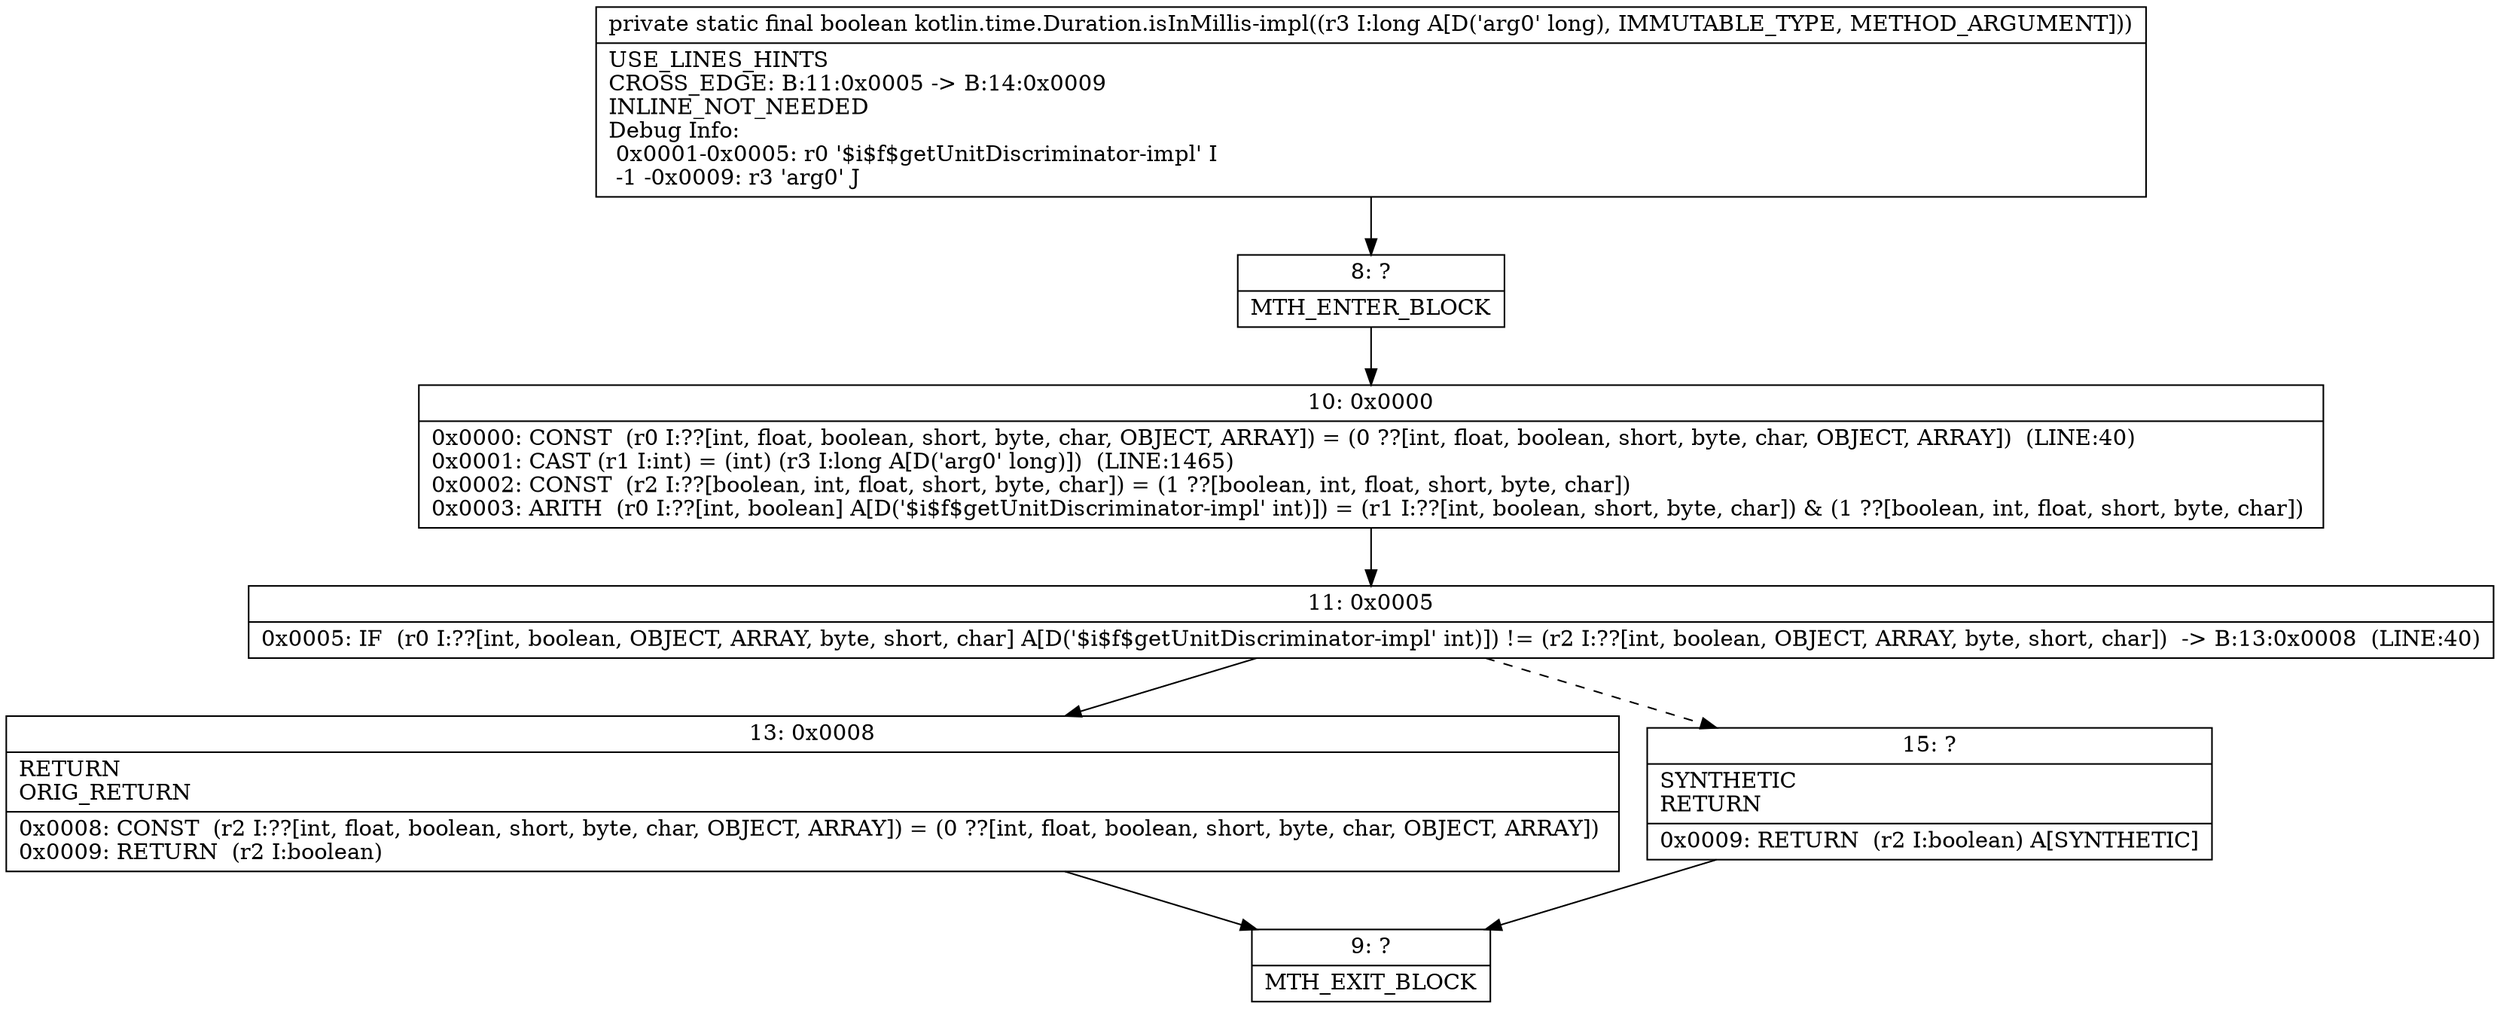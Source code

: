 digraph "CFG forkotlin.time.Duration.isInMillis\-impl(J)Z" {
Node_8 [shape=record,label="{8\:\ ?|MTH_ENTER_BLOCK\l}"];
Node_10 [shape=record,label="{10\:\ 0x0000|0x0000: CONST  (r0 I:??[int, float, boolean, short, byte, char, OBJECT, ARRAY]) = (0 ??[int, float, boolean, short, byte, char, OBJECT, ARRAY])  (LINE:40)\l0x0001: CAST (r1 I:int) = (int) (r3 I:long A[D('arg0' long)])  (LINE:1465)\l0x0002: CONST  (r2 I:??[boolean, int, float, short, byte, char]) = (1 ??[boolean, int, float, short, byte, char]) \l0x0003: ARITH  (r0 I:??[int, boolean] A[D('$i$f$getUnitDiscriminator\-impl' int)]) = (r1 I:??[int, boolean, short, byte, char]) & (1 ??[boolean, int, float, short, byte, char]) \l}"];
Node_11 [shape=record,label="{11\:\ 0x0005|0x0005: IF  (r0 I:??[int, boolean, OBJECT, ARRAY, byte, short, char] A[D('$i$f$getUnitDiscriminator\-impl' int)]) != (r2 I:??[int, boolean, OBJECT, ARRAY, byte, short, char])  \-\> B:13:0x0008  (LINE:40)\l}"];
Node_13 [shape=record,label="{13\:\ 0x0008|RETURN\lORIG_RETURN\l|0x0008: CONST  (r2 I:??[int, float, boolean, short, byte, char, OBJECT, ARRAY]) = (0 ??[int, float, boolean, short, byte, char, OBJECT, ARRAY]) \l0x0009: RETURN  (r2 I:boolean) \l}"];
Node_9 [shape=record,label="{9\:\ ?|MTH_EXIT_BLOCK\l}"];
Node_15 [shape=record,label="{15\:\ ?|SYNTHETIC\lRETURN\l|0x0009: RETURN  (r2 I:boolean) A[SYNTHETIC]\l}"];
MethodNode[shape=record,label="{private static final boolean kotlin.time.Duration.isInMillis\-impl((r3 I:long A[D('arg0' long), IMMUTABLE_TYPE, METHOD_ARGUMENT]))  | USE_LINES_HINTS\lCROSS_EDGE: B:11:0x0005 \-\> B:14:0x0009\lINLINE_NOT_NEEDED\lDebug Info:\l  0x0001\-0x0005: r0 '$i$f$getUnitDiscriminator\-impl' I\l  \-1 \-0x0009: r3 'arg0' J\l}"];
MethodNode -> Node_8;Node_8 -> Node_10;
Node_10 -> Node_11;
Node_11 -> Node_13;
Node_11 -> Node_15[style=dashed];
Node_13 -> Node_9;
Node_15 -> Node_9;
}

